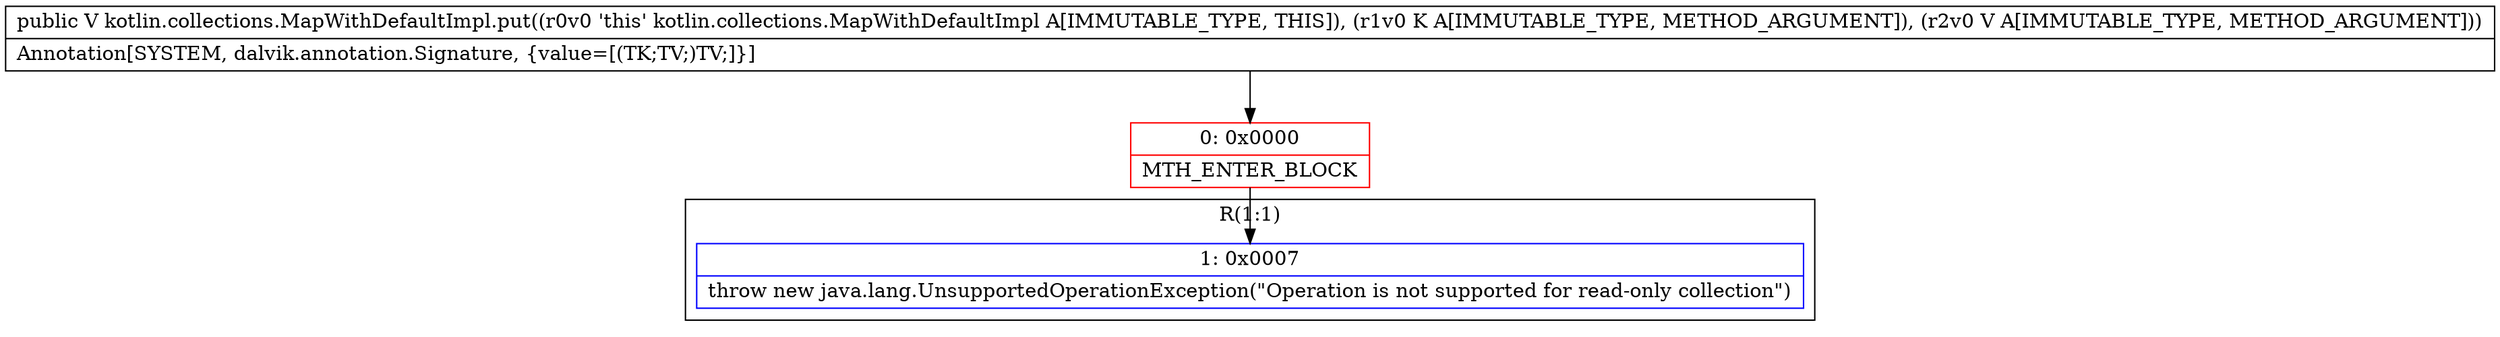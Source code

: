 digraph "CFG forkotlin.collections.MapWithDefaultImpl.put(Ljava\/lang\/Object;Ljava\/lang\/Object;)Ljava\/lang\/Object;" {
subgraph cluster_Region_1043472096 {
label = "R(1:1)";
node [shape=record,color=blue];
Node_1 [shape=record,label="{1\:\ 0x0007|throw new java.lang.UnsupportedOperationException(\"Operation is not supported for read\-only collection\")\l}"];
}
Node_0 [shape=record,color=red,label="{0\:\ 0x0000|MTH_ENTER_BLOCK\l}"];
MethodNode[shape=record,label="{public V kotlin.collections.MapWithDefaultImpl.put((r0v0 'this' kotlin.collections.MapWithDefaultImpl A[IMMUTABLE_TYPE, THIS]), (r1v0 K A[IMMUTABLE_TYPE, METHOD_ARGUMENT]), (r2v0 V A[IMMUTABLE_TYPE, METHOD_ARGUMENT]))  | Annotation[SYSTEM, dalvik.annotation.Signature, \{value=[(TK;TV;)TV;]\}]\l}"];
MethodNode -> Node_0;
Node_0 -> Node_1;
}

